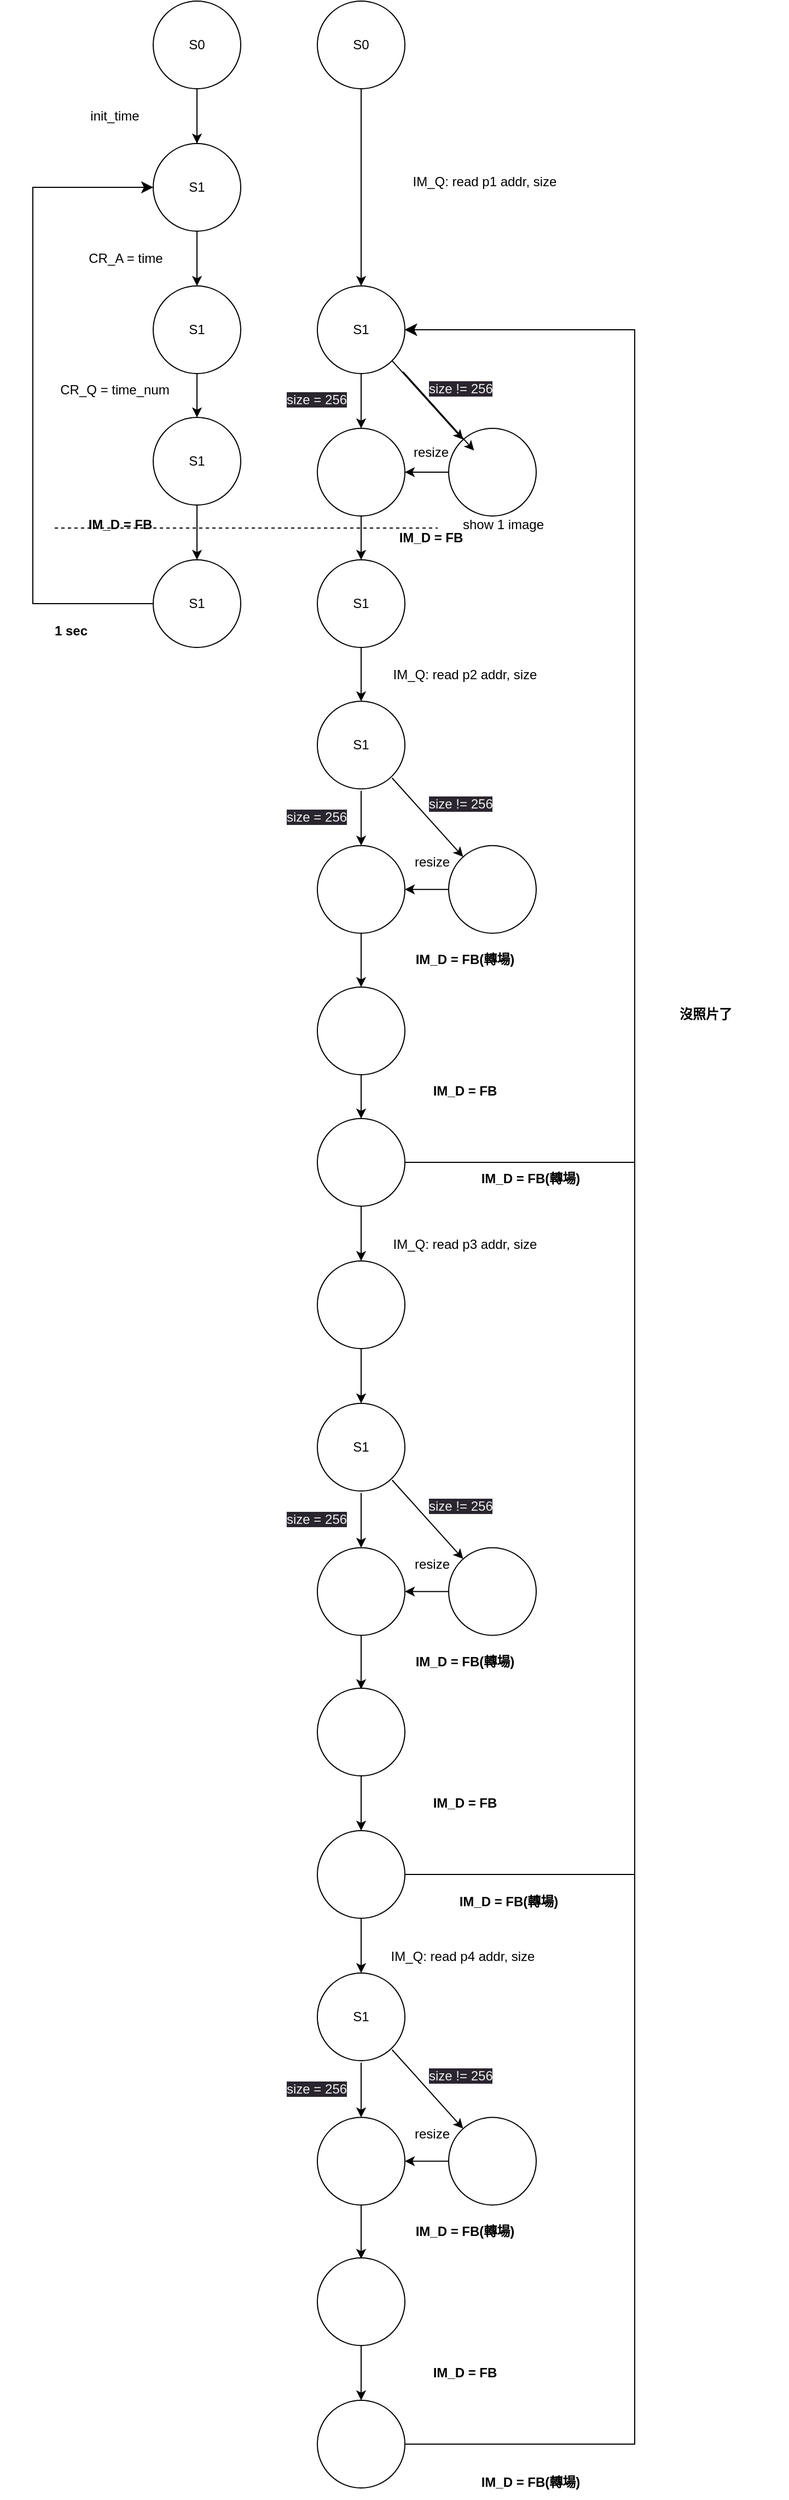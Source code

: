 <mxfile>
    <diagram id="hnw1SlXqg3iLBMmCQ3Hd" name="Page-1">
        <mxGraphModel dx="698" dy="1312" grid="1" gridSize="10" guides="1" tooltips="1" connect="1" arrows="1" fold="1" page="1" pageScale="1" pageWidth="850" pageHeight="1100" math="0" shadow="0">
            <root>
                <mxCell id="0"/>
                <mxCell id="1" parent="0"/>
                <mxCell id="4" style="edgeStyle=none;html=1;exitX=0.5;exitY=1;exitDx=0;exitDy=0;" parent="1" source="2" target="3" edge="1">
                    <mxGeometry relative="1" as="geometry"/>
                </mxCell>
                <mxCell id="13" style="edgeStyle=none;html=1;exitX=0.5;exitY=1;exitDx=0;exitDy=0;" parent="1" source="192" target="12" edge="1">
                    <mxGeometry relative="1" as="geometry">
                        <mxPoint x="570" y="220" as="sourcePoint"/>
                    </mxGeometry>
                </mxCell>
                <mxCell id="190" value="" style="edgeStyle=none;html=1;" edge="1" parent="1" source="2">
                    <mxGeometry relative="1" as="geometry">
                        <mxPoint x="420.0" y="280" as="targetPoint"/>
                    </mxGeometry>
                </mxCell>
                <mxCell id="2" value="S0" style="ellipse;whiteSpace=wrap;html=1;aspect=fixed;" parent="1" vertex="1">
                    <mxGeometry x="380" y="120" width="80" height="80" as="geometry"/>
                </mxCell>
                <mxCell id="3" value="S1" style="ellipse;whiteSpace=wrap;html=1;aspect=fixed;" parent="1" vertex="1">
                    <mxGeometry x="380" y="250" width="80" height="80" as="geometry"/>
                </mxCell>
                <mxCell id="5" value="init_time" style="text;html=1;strokeColor=none;fillColor=none;align=center;verticalAlign=middle;whiteSpace=wrap;rounded=0;" parent="1" vertex="1">
                    <mxGeometry x="295" y="210" width="100" height="30" as="geometry"/>
                </mxCell>
                <mxCell id="6" style="edgeStyle=none;html=1;" parent="1" edge="1">
                    <mxGeometry relative="1" as="geometry">
                        <mxPoint x="420" y="330" as="sourcePoint"/>
                        <mxPoint x="420" y="380" as="targetPoint"/>
                    </mxGeometry>
                </mxCell>
                <mxCell id="7" value="CR_A = time" style="text;html=1;strokeColor=none;fillColor=none;align=center;verticalAlign=middle;whiteSpace=wrap;rounded=0;" parent="1" vertex="1">
                    <mxGeometry x="290" y="340" width="130" height="30" as="geometry"/>
                </mxCell>
                <mxCell id="10" style="edgeStyle=none;html=1;" parent="1" source="8" target="9" edge="1">
                    <mxGeometry relative="1" as="geometry"/>
                </mxCell>
                <mxCell id="8" value="S1" style="ellipse;whiteSpace=wrap;html=1;aspect=fixed;" parent="1" vertex="1">
                    <mxGeometry x="380" y="380" width="80" height="80" as="geometry"/>
                </mxCell>
                <mxCell id="217" value="" style="edgeStyle=none;html=1;" edge="1" parent="1" source="9" target="215">
                    <mxGeometry relative="1" as="geometry"/>
                </mxCell>
                <mxCell id="9" value="S1" style="ellipse;whiteSpace=wrap;html=1;aspect=fixed;" parent="1" vertex="1">
                    <mxGeometry x="380" y="500" width="80" height="80" as="geometry"/>
                </mxCell>
                <mxCell id="11" value="CR_Q = time_num" style="text;html=1;strokeColor=none;fillColor=none;align=center;verticalAlign=middle;whiteSpace=wrap;rounded=0;" parent="1" vertex="1">
                    <mxGeometry x="280" y="460" width="130" height="30" as="geometry"/>
                </mxCell>
                <mxCell id="15" style="edgeStyle=none;html=1;entryX=0.5;entryY=0;entryDx=0;entryDy=0;" parent="1" source="12" target="14" edge="1">
                    <mxGeometry relative="1" as="geometry"/>
                </mxCell>
                <mxCell id="27" style="edgeStyle=none;html=1;exitX=1;exitY=1;exitDx=0;exitDy=0;" parent="1" source="12" target="20" edge="1">
                    <mxGeometry relative="1" as="geometry"/>
                </mxCell>
                <mxCell id="12" value="S1" style="ellipse;whiteSpace=wrap;html=1;aspect=fixed;" parent="1" vertex="1">
                    <mxGeometry x="530" y="380" width="80" height="80" as="geometry"/>
                </mxCell>
                <mxCell id="77" value="" style="edgeStyle=none;html=1;" edge="1" parent="1" source="14" target="75">
                    <mxGeometry relative="1" as="geometry"/>
                </mxCell>
                <mxCell id="14" value="" style="ellipse;whiteSpace=wrap;html=1;aspect=fixed;" parent="1" vertex="1">
                    <mxGeometry x="530" y="510" width="80" height="80" as="geometry"/>
                </mxCell>
                <mxCell id="16" value="IM_Q: read p1 addr, size" style="text;html=1;strokeColor=none;fillColor=none;align=center;verticalAlign=middle;whiteSpace=wrap;rounded=0;" parent="1" vertex="1">
                    <mxGeometry x="608" y="270" width="150" height="30" as="geometry"/>
                </mxCell>
                <mxCell id="30" style="edgeStyle=none;html=1;exitX=0;exitY=0.5;exitDx=0;exitDy=0;entryX=1;entryY=0.5;entryDx=0;entryDy=0;" parent="1" source="20" target="14" edge="1">
                    <mxGeometry relative="1" as="geometry"/>
                </mxCell>
                <mxCell id="20" value="" style="ellipse;whiteSpace=wrap;html=1;aspect=fixed;" parent="1" vertex="1">
                    <mxGeometry x="650" y="510" width="80" height="80" as="geometry"/>
                </mxCell>
                <mxCell id="26" value="&lt;span style=&quot;color: rgb(240, 240, 240); font-family: Helvetica; font-size: 12px; font-style: normal; font-variant-ligatures: normal; font-variant-caps: normal; font-weight: 400; letter-spacing: normal; orphans: 2; text-align: center; text-indent: 0px; text-transform: none; widows: 2; word-spacing: 0px; -webkit-text-stroke-width: 0px; background-color: rgb(42, 37, 47); text-decoration-thickness: initial; text-decoration-style: initial; text-decoration-color: initial; float: none; display: inline !important;&quot;&gt;size = 256&lt;/span&gt;" style="text;whiteSpace=wrap;html=1;fillColor=none;" parent="1" vertex="1">
                    <mxGeometry x="500" y="470" width="60" height="30" as="geometry"/>
                </mxCell>
                <mxCell id="28" value="&lt;span style=&quot;color: rgb(240, 240, 240); font-family: Helvetica; font-size: 12px; font-style: normal; font-variant-ligatures: normal; font-variant-caps: normal; font-weight: 400; letter-spacing: normal; orphans: 2; text-align: center; text-indent: 0px; text-transform: none; widows: 2; word-spacing: 0px; -webkit-text-stroke-width: 0px; background-color: rgb(42, 37, 47); text-decoration-thickness: initial; text-decoration-style: initial; text-decoration-color: initial; float: none; display: inline !important;&quot;&gt;size != 256&lt;/span&gt;" style="text;whiteSpace=wrap;html=1;fillColor=none;" parent="1" vertex="1">
                    <mxGeometry x="630" y="460" width="70" height="30" as="geometry"/>
                </mxCell>
                <mxCell id="38" value="" style="endArrow=none;dashed=1;html=1;" parent="1" edge="1">
                    <mxGeometry width="50" height="50" relative="1" as="geometry">
                        <mxPoint x="290" y="601" as="sourcePoint"/>
                        <mxPoint x="640" y="601" as="targetPoint"/>
                    </mxGeometry>
                </mxCell>
                <mxCell id="39" value="show 1 image" style="text;html=1;strokeColor=none;fillColor=none;align=center;verticalAlign=middle;whiteSpace=wrap;rounded=0;" parent="1" vertex="1">
                    <mxGeometry x="610" y="583" width="180" height="30" as="geometry"/>
                </mxCell>
                <mxCell id="44" value="IM_D = FB" style="text;html=1;strokeColor=none;fillColor=none;align=center;verticalAlign=middle;whiteSpace=wrap;rounded=0;fontStyle=1" parent="1" vertex="1">
                    <mxGeometry x="569" y="590" width="130" height="40" as="geometry"/>
                </mxCell>
                <mxCell id="45" value="IM_D = FB" style="text;html=1;strokeColor=none;fillColor=none;align=center;verticalAlign=middle;whiteSpace=wrap;rounded=0;fontStyle=1" parent="1" vertex="1">
                    <mxGeometry x="285" y="583" width="130" height="30" as="geometry"/>
                </mxCell>
                <mxCell id="63" value="S1" style="ellipse;whiteSpace=wrap;html=1;aspect=fixed;" vertex="1" parent="1">
                    <mxGeometry x="530" y="759.14" width="80" height="80" as="geometry"/>
                </mxCell>
                <mxCell id="64" value="IM_Q: read p2 addr, size" style="text;html=1;strokeColor=none;fillColor=none;align=center;verticalAlign=middle;whiteSpace=wrap;rounded=0;" vertex="1" parent="1">
                    <mxGeometry x="590" y="720" width="150" height="30" as="geometry"/>
                </mxCell>
                <mxCell id="65" style="edgeStyle=none;html=1;entryX=0.5;entryY=0;entryDx=0;entryDy=0;" edge="1" parent="1" target="67">
                    <mxGeometry relative="1" as="geometry">
                        <mxPoint x="570.0" y="840.86" as="sourcePoint"/>
                    </mxGeometry>
                </mxCell>
                <mxCell id="66" style="edgeStyle=none;html=1;exitX=1;exitY=1;exitDx=0;exitDy=0;" edge="1" parent="1" target="69">
                    <mxGeometry relative="1" as="geometry">
                        <mxPoint x="598.284" y="829.144" as="sourcePoint"/>
                    </mxGeometry>
                </mxCell>
                <mxCell id="80" value="" style="edgeStyle=none;html=1;" edge="1" parent="1" source="67" target="78">
                    <mxGeometry relative="1" as="geometry"/>
                </mxCell>
                <mxCell id="67" value="" style="ellipse;whiteSpace=wrap;html=1;aspect=fixed;" vertex="1" parent="1">
                    <mxGeometry x="530" y="890.86" width="80" height="80" as="geometry"/>
                </mxCell>
                <mxCell id="68" style="edgeStyle=none;html=1;exitX=0;exitY=0.5;exitDx=0;exitDy=0;entryX=1;entryY=0.5;entryDx=0;entryDy=0;" edge="1" parent="1" source="69" target="67">
                    <mxGeometry relative="1" as="geometry"/>
                </mxCell>
                <mxCell id="69" value="" style="ellipse;whiteSpace=wrap;html=1;aspect=fixed;" vertex="1" parent="1">
                    <mxGeometry x="650" y="890.86" width="80" height="80" as="geometry"/>
                </mxCell>
                <mxCell id="70" value="resize" style="text;html=1;strokeColor=none;fillColor=none;align=center;verticalAlign=middle;whiteSpace=wrap;rounded=0;" vertex="1" parent="1">
                    <mxGeometry x="600" y="890.86" width="70" height="30" as="geometry"/>
                </mxCell>
                <mxCell id="71" value="&lt;span style=&quot;color: rgb(240, 240, 240); font-family: Helvetica; font-size: 12px; font-style: normal; font-variant-ligatures: normal; font-variant-caps: normal; font-weight: 400; letter-spacing: normal; orphans: 2; text-align: center; text-indent: 0px; text-transform: none; widows: 2; word-spacing: 0px; -webkit-text-stroke-width: 0px; background-color: rgb(42, 37, 47); text-decoration-thickness: initial; text-decoration-style: initial; text-decoration-color: initial; float: none; display: inline !important;&quot;&gt;size = 256&lt;/span&gt;" style="text;whiteSpace=wrap;html=1;fillColor=none;" vertex="1" parent="1">
                    <mxGeometry x="500" y="850.86" width="60" height="30" as="geometry"/>
                </mxCell>
                <mxCell id="72" value="&lt;span style=&quot;color: rgb(240, 240, 240); font-family: Helvetica; font-size: 12px; font-style: normal; font-variant-ligatures: normal; font-variant-caps: normal; font-weight: 400; letter-spacing: normal; orphans: 2; text-align: center; text-indent: 0px; text-transform: none; widows: 2; word-spacing: 0px; -webkit-text-stroke-width: 0px; background-color: rgb(42, 37, 47); text-decoration-thickness: initial; text-decoration-style: initial; text-decoration-color: initial; float: none; display: inline !important;&quot;&gt;size != 256&lt;/span&gt;" style="text;whiteSpace=wrap;html=1;fillColor=none;" vertex="1" parent="1">
                    <mxGeometry x="630" y="839.14" width="70" height="30" as="geometry"/>
                </mxCell>
                <mxCell id="76" value="" style="edgeStyle=none;html=1;" edge="1" parent="1" source="75" target="63">
                    <mxGeometry relative="1" as="geometry"/>
                </mxCell>
                <mxCell id="75" value="S1" style="ellipse;whiteSpace=wrap;html=1;aspect=fixed;" vertex="1" parent="1">
                    <mxGeometry x="530" y="630" width="80" height="80" as="geometry"/>
                </mxCell>
                <mxCell id="82" value="" style="edgeStyle=none;html=1;" edge="1" parent="1" source="78" target="79">
                    <mxGeometry relative="1" as="geometry"/>
                </mxCell>
                <mxCell id="78" value="" style="ellipse;whiteSpace=wrap;html=1;aspect=fixed;" vertex="1" parent="1">
                    <mxGeometry x="530" y="1020" width="80" height="80" as="geometry"/>
                </mxCell>
                <mxCell id="92" value="" style="edgeStyle=none;html=1;entryX=0.5;entryY=0;entryDx=0;entryDy=0;" edge="1" parent="1" source="79" target="90">
                    <mxGeometry relative="1" as="geometry"/>
                </mxCell>
                <mxCell id="79" value="" style="ellipse;whiteSpace=wrap;html=1;aspect=fixed;direction=south;" vertex="1" parent="1">
                    <mxGeometry x="530" y="1140" width="80" height="80" as="geometry"/>
                </mxCell>
                <mxCell id="81" value="&lt;span style=&quot;font-weight: 700;&quot;&gt;IM_D = FB(轉場)&lt;/span&gt;" style="text;html=1;strokeColor=none;fillColor=none;align=center;verticalAlign=middle;whiteSpace=wrap;rounded=0;" vertex="1" parent="1">
                    <mxGeometry x="590" y="980" width="150" height="30" as="geometry"/>
                </mxCell>
                <mxCell id="83" value="&lt;span style=&quot;font-weight: 700;&quot;&gt;IM_D = FB&lt;/span&gt;" style="text;html=1;strokeColor=none;fillColor=none;align=center;verticalAlign=middle;whiteSpace=wrap;rounded=0;" vertex="1" parent="1">
                    <mxGeometry x="590" y="1100" width="150" height="30" as="geometry"/>
                </mxCell>
                <mxCell id="88" value="" style="edgeStyle=elbowEdgeStyle;elbow=horizontal;endArrow=classic;html=1;curved=0;rounded=0;endSize=8;startSize=8;entryX=1;entryY=0.5;entryDx=0;entryDy=0;" edge="1" parent="1" target="12">
                    <mxGeometry width="50" height="50" relative="1" as="geometry">
                        <mxPoint x="610" y="1180" as="sourcePoint"/>
                        <mxPoint x="660" y="1130" as="targetPoint"/>
                        <Array as="points">
                            <mxPoint x="820" y="1160"/>
                        </Array>
                    </mxGeometry>
                </mxCell>
                <mxCell id="89" value="&lt;span style=&quot;font-weight: 700;&quot;&gt;沒照片了&lt;/span&gt;" style="text;html=1;strokeColor=none;fillColor=none;align=center;verticalAlign=middle;whiteSpace=wrap;rounded=0;" vertex="1" parent="1">
                    <mxGeometry x="810" y="1030" width="150" height="30" as="geometry"/>
                </mxCell>
                <mxCell id="116" value="" style="edgeStyle=none;html=1;" edge="1" parent="1" source="90" target="105">
                    <mxGeometry relative="1" as="geometry"/>
                </mxCell>
                <mxCell id="90" value="" style="ellipse;whiteSpace=wrap;html=1;aspect=fixed;" vertex="1" parent="1">
                    <mxGeometry x="530" y="1270" width="80" height="80" as="geometry"/>
                </mxCell>
                <mxCell id="91" value="IM_Q: read p3 addr, size" style="text;html=1;strokeColor=none;fillColor=none;align=center;verticalAlign=middle;whiteSpace=wrap;rounded=0;" vertex="1" parent="1">
                    <mxGeometry x="590" y="1240" width="150" height="30" as="geometry"/>
                </mxCell>
                <mxCell id="94" style="edgeStyle=none;html=1;exitX=1;exitY=1;exitDx=0;exitDy=0;" edge="1" parent="1">
                    <mxGeometry relative="1" as="geometry">
                        <mxPoint x="608.284" y="458.284" as="sourcePoint"/>
                        <mxPoint x="673.215" y="530.292" as="targetPoint"/>
                    </mxGeometry>
                </mxCell>
                <mxCell id="96" style="edgeStyle=none;html=1;exitX=0;exitY=0.5;exitDx=0;exitDy=0;entryX=1;entryY=0.5;entryDx=0;entryDy=0;" edge="1" parent="1" source="97">
                    <mxGeometry relative="1" as="geometry">
                        <mxPoint x="620.0" y="430" as="targetPoint"/>
                    </mxGeometry>
                </mxCell>
                <mxCell id="98" value="resize" style="text;html=1;strokeColor=none;fillColor=none;align=center;verticalAlign=middle;whiteSpace=wrap;rounded=0;" vertex="1" parent="1">
                    <mxGeometry x="599" y="517" width="70" height="30" as="geometry"/>
                </mxCell>
                <mxCell id="105" value="S1" style="ellipse;whiteSpace=wrap;html=1;aspect=fixed;" vertex="1" parent="1">
                    <mxGeometry x="530" y="1400" width="80" height="80" as="geometry"/>
                </mxCell>
                <mxCell id="106" style="edgeStyle=none;html=1;entryX=0.5;entryY=0;entryDx=0;entryDy=0;" edge="1" parent="1" target="109">
                    <mxGeometry relative="1" as="geometry">
                        <mxPoint x="570.0" y="1481.72" as="sourcePoint"/>
                    </mxGeometry>
                </mxCell>
                <mxCell id="107" style="edgeStyle=none;html=1;exitX=1;exitY=1;exitDx=0;exitDy=0;" edge="1" parent="1" target="111">
                    <mxGeometry relative="1" as="geometry">
                        <mxPoint x="598.284" y="1470.004" as="sourcePoint"/>
                    </mxGeometry>
                </mxCell>
                <mxCell id="108" value="" style="edgeStyle=none;html=1;" edge="1" parent="1" source="109">
                    <mxGeometry relative="1" as="geometry">
                        <mxPoint x="570.0" y="1660.86" as="targetPoint"/>
                    </mxGeometry>
                </mxCell>
                <mxCell id="109" value="" style="ellipse;whiteSpace=wrap;html=1;aspect=fixed;" vertex="1" parent="1">
                    <mxGeometry x="530" y="1531.72" width="80" height="80" as="geometry"/>
                </mxCell>
                <mxCell id="110" style="edgeStyle=none;html=1;exitX=0;exitY=0.5;exitDx=0;exitDy=0;entryX=1;entryY=0.5;entryDx=0;entryDy=0;" edge="1" parent="1" source="111" target="109">
                    <mxGeometry relative="1" as="geometry"/>
                </mxCell>
                <mxCell id="111" value="" style="ellipse;whiteSpace=wrap;html=1;aspect=fixed;" vertex="1" parent="1">
                    <mxGeometry x="650" y="1531.72" width="80" height="80" as="geometry"/>
                </mxCell>
                <mxCell id="112" value="resize" style="text;html=1;strokeColor=none;fillColor=none;align=center;verticalAlign=middle;whiteSpace=wrap;rounded=0;" vertex="1" parent="1">
                    <mxGeometry x="600" y="1531.72" width="70" height="30" as="geometry"/>
                </mxCell>
                <mxCell id="113" value="&lt;span style=&quot;color: rgb(240, 240, 240); font-family: Helvetica; font-size: 12px; font-style: normal; font-variant-ligatures: normal; font-variant-caps: normal; font-weight: 400; letter-spacing: normal; orphans: 2; text-align: center; text-indent: 0px; text-transform: none; widows: 2; word-spacing: 0px; -webkit-text-stroke-width: 0px; background-color: rgb(42, 37, 47); text-decoration-thickness: initial; text-decoration-style: initial; text-decoration-color: initial; float: none; display: inline !important;&quot;&gt;size = 256&lt;/span&gt;" style="text;whiteSpace=wrap;html=1;fillColor=none;" vertex="1" parent="1">
                    <mxGeometry x="500" y="1491.72" width="60" height="30" as="geometry"/>
                </mxCell>
                <mxCell id="114" value="&lt;span style=&quot;color: rgb(240, 240, 240); font-family: Helvetica; font-size: 12px; font-style: normal; font-variant-ligatures: normal; font-variant-caps: normal; font-weight: 400; letter-spacing: normal; orphans: 2; text-align: center; text-indent: 0px; text-transform: none; widows: 2; word-spacing: 0px; -webkit-text-stroke-width: 0px; background-color: rgb(42, 37, 47); text-decoration-thickness: initial; text-decoration-style: initial; text-decoration-color: initial; float: none; display: inline !important;&quot;&gt;size != 256&lt;/span&gt;" style="text;whiteSpace=wrap;html=1;fillColor=none;" vertex="1" parent="1">
                    <mxGeometry x="630" y="1480" width="70" height="30" as="geometry"/>
                </mxCell>
                <mxCell id="115" value="&lt;span style=&quot;font-weight: 700;&quot;&gt;IM_D = FB(轉場)&lt;/span&gt;" style="text;html=1;strokeColor=none;fillColor=none;align=center;verticalAlign=middle;whiteSpace=wrap;rounded=0;" vertex="1" parent="1">
                    <mxGeometry x="590" y="1620.86" width="150" height="30" as="geometry"/>
                </mxCell>
                <mxCell id="120" value="" style="edgeStyle=none;html=1;" edge="1" parent="1" source="117" target="118">
                    <mxGeometry relative="1" as="geometry"/>
                </mxCell>
                <mxCell id="117" value="" style="ellipse;whiteSpace=wrap;html=1;aspect=fixed;" vertex="1" parent="1">
                    <mxGeometry x="530" y="1660" width="80" height="80" as="geometry"/>
                </mxCell>
                <mxCell id="118" value="" style="ellipse;whiteSpace=wrap;html=1;aspect=fixed;direction=south;" vertex="1" parent="1">
                    <mxGeometry x="530" y="1790" width="80" height="80" as="geometry"/>
                </mxCell>
                <mxCell id="119" value="&lt;span style=&quot;font-weight: 700;&quot;&gt;IM_D = FB&lt;/span&gt;" style="text;html=1;strokeColor=none;fillColor=none;align=center;verticalAlign=middle;whiteSpace=wrap;rounded=0;" vertex="1" parent="1">
                    <mxGeometry x="590" y="1750" width="150" height="30" as="geometry"/>
                </mxCell>
                <mxCell id="123" value="" style="edgeStyle=elbowEdgeStyle;elbow=horizontal;endArrow=classic;html=1;curved=0;rounded=0;endSize=8;startSize=8;entryX=1;entryY=0.5;entryDx=0;entryDy=0;" edge="1" parent="1" target="12">
                    <mxGeometry width="50" height="50" relative="1" as="geometry">
                        <mxPoint x="610" y="1830" as="sourcePoint"/>
                        <mxPoint x="660" y="1780" as="targetPoint"/>
                        <Array as="points">
                            <mxPoint x="820" y="1810"/>
                        </Array>
                    </mxGeometry>
                </mxCell>
                <mxCell id="170" value="" style="edgeStyle=none;html=1;" edge="1" parent="1" target="173">
                    <mxGeometry relative="1" as="geometry">
                        <mxPoint x="570" y="1870" as="sourcePoint"/>
                    </mxGeometry>
                </mxCell>
                <mxCell id="172" value="IM_Q: read p4 addr, size" style="text;html=1;strokeColor=none;fillColor=none;align=center;verticalAlign=middle;whiteSpace=wrap;rounded=0;" vertex="1" parent="1">
                    <mxGeometry x="588" y="1890" width="150" height="30" as="geometry"/>
                </mxCell>
                <mxCell id="173" value="S1" style="ellipse;whiteSpace=wrap;html=1;aspect=fixed;" vertex="1" parent="1">
                    <mxGeometry x="530" y="1920" width="80" height="80" as="geometry"/>
                </mxCell>
                <mxCell id="174" style="edgeStyle=none;html=1;entryX=0.5;entryY=0;entryDx=0;entryDy=0;" edge="1" parent="1" target="177">
                    <mxGeometry relative="1" as="geometry">
                        <mxPoint x="570.0" y="2001.72" as="sourcePoint"/>
                    </mxGeometry>
                </mxCell>
                <mxCell id="175" style="edgeStyle=none;html=1;exitX=1;exitY=1;exitDx=0;exitDy=0;" edge="1" parent="1" target="179">
                    <mxGeometry relative="1" as="geometry">
                        <mxPoint x="598.284" y="1990.004" as="sourcePoint"/>
                    </mxGeometry>
                </mxCell>
                <mxCell id="176" value="" style="edgeStyle=none;html=1;" edge="1" parent="1" source="177">
                    <mxGeometry relative="1" as="geometry">
                        <mxPoint x="570.0" y="2180.86" as="targetPoint"/>
                    </mxGeometry>
                </mxCell>
                <mxCell id="177" value="" style="ellipse;whiteSpace=wrap;html=1;aspect=fixed;" vertex="1" parent="1">
                    <mxGeometry x="530" y="2051.72" width="80" height="80" as="geometry"/>
                </mxCell>
                <mxCell id="178" style="edgeStyle=none;html=1;exitX=0;exitY=0.5;exitDx=0;exitDy=0;entryX=1;entryY=0.5;entryDx=0;entryDy=0;" edge="1" parent="1" source="179" target="177">
                    <mxGeometry relative="1" as="geometry"/>
                </mxCell>
                <mxCell id="179" value="" style="ellipse;whiteSpace=wrap;html=1;aspect=fixed;" vertex="1" parent="1">
                    <mxGeometry x="650" y="2051.72" width="80" height="80" as="geometry"/>
                </mxCell>
                <mxCell id="180" value="resize" style="text;html=1;strokeColor=none;fillColor=none;align=center;verticalAlign=middle;whiteSpace=wrap;rounded=0;" vertex="1" parent="1">
                    <mxGeometry x="600" y="2051.72" width="70" height="30" as="geometry"/>
                </mxCell>
                <mxCell id="181" value="&lt;span style=&quot;color: rgb(240, 240, 240); font-family: Helvetica; font-size: 12px; font-style: normal; font-variant-ligatures: normal; font-variant-caps: normal; font-weight: 400; letter-spacing: normal; orphans: 2; text-align: center; text-indent: 0px; text-transform: none; widows: 2; word-spacing: 0px; -webkit-text-stroke-width: 0px; background-color: rgb(42, 37, 47); text-decoration-thickness: initial; text-decoration-style: initial; text-decoration-color: initial; float: none; display: inline !important;&quot;&gt;size = 256&lt;/span&gt;" style="text;whiteSpace=wrap;html=1;fillColor=none;" vertex="1" parent="1">
                    <mxGeometry x="500" y="2011.72" width="60" height="30" as="geometry"/>
                </mxCell>
                <mxCell id="182" value="&lt;span style=&quot;color: rgb(240, 240, 240); font-family: Helvetica; font-size: 12px; font-style: normal; font-variant-ligatures: normal; font-variant-caps: normal; font-weight: 400; letter-spacing: normal; orphans: 2; text-align: center; text-indent: 0px; text-transform: none; widows: 2; word-spacing: 0px; -webkit-text-stroke-width: 0px; background-color: rgb(42, 37, 47); text-decoration-thickness: initial; text-decoration-style: initial; text-decoration-color: initial; float: none; display: inline !important;&quot;&gt;size != 256&lt;/span&gt;" style="text;whiteSpace=wrap;html=1;fillColor=none;" vertex="1" parent="1">
                    <mxGeometry x="630" y="2000" width="70" height="30" as="geometry"/>
                </mxCell>
                <mxCell id="183" value="&lt;span style=&quot;font-weight: 700;&quot;&gt;IM_D = FB(轉場)&lt;/span&gt;" style="text;html=1;strokeColor=none;fillColor=none;align=center;verticalAlign=middle;whiteSpace=wrap;rounded=0;" vertex="1" parent="1">
                    <mxGeometry x="590" y="2140.86" width="150" height="30" as="geometry"/>
                </mxCell>
                <mxCell id="184" value="" style="edgeStyle=none;html=1;" edge="1" parent="1" source="185" target="186">
                    <mxGeometry relative="1" as="geometry"/>
                </mxCell>
                <mxCell id="185" value="" style="ellipse;whiteSpace=wrap;html=1;aspect=fixed;" vertex="1" parent="1">
                    <mxGeometry x="530" y="2180" width="80" height="80" as="geometry"/>
                </mxCell>
                <mxCell id="186" value="" style="ellipse;whiteSpace=wrap;html=1;aspect=fixed;direction=south;" vertex="1" parent="1">
                    <mxGeometry x="530" y="2310" width="80" height="80" as="geometry"/>
                </mxCell>
                <mxCell id="187" value="&lt;span style=&quot;font-weight: 700;&quot;&gt;IM_D = FB&lt;/span&gt;" style="text;html=1;strokeColor=none;fillColor=none;align=center;verticalAlign=middle;whiteSpace=wrap;rounded=0;" vertex="1" parent="1">
                    <mxGeometry x="590" y="2270" width="150" height="30" as="geometry"/>
                </mxCell>
                <mxCell id="192" value="S0" style="ellipse;whiteSpace=wrap;html=1;aspect=fixed;" vertex="1" parent="1">
                    <mxGeometry x="530" y="120" width="80" height="80" as="geometry"/>
                </mxCell>
                <mxCell id="214" value="" style="edgeStyle=elbowEdgeStyle;elbow=vertical;endArrow=classic;html=1;curved=0;rounded=0;endSize=8;startSize=8;entryX=0;entryY=0.5;entryDx=0;entryDy=0;exitX=0;exitY=0.5;exitDx=0;exitDy=0;startArrow=none;" edge="1" parent="1" source="215" target="3">
                    <mxGeometry width="50" height="50" relative="1" as="geometry">
                        <mxPoint x="120" y="600" as="sourcePoint"/>
                        <mxPoint x="330" y="330" as="targetPoint"/>
                        <Array as="points">
                            <mxPoint x="270" y="480"/>
                        </Array>
                    </mxGeometry>
                </mxCell>
                <mxCell id="215" value="S1" style="ellipse;whiteSpace=wrap;html=1;aspect=fixed;" vertex="1" parent="1">
                    <mxGeometry x="380" y="630" width="80" height="80" as="geometry"/>
                </mxCell>
                <mxCell id="218" value="1 sec" style="text;html=1;strokeColor=none;fillColor=none;align=center;verticalAlign=middle;whiteSpace=wrap;rounded=0;fontStyle=1" vertex="1" parent="1">
                    <mxGeometry x="240" y="680" width="130" height="30" as="geometry"/>
                </mxCell>
                <mxCell id="220" value="" style="edgeStyle=elbowEdgeStyle;elbow=horizontal;endArrow=classic;html=1;curved=0;rounded=0;endSize=8;startSize=8;exitX=0.5;exitY=0;exitDx=0;exitDy=0;entryX=1;entryY=0.5;entryDx=0;entryDy=0;" edge="1" parent="1" source="186" target="12">
                    <mxGeometry width="50" height="50" relative="1" as="geometry">
                        <mxPoint x="620.0" y="1840" as="sourcePoint"/>
                        <mxPoint x="620" y="420" as="targetPoint"/>
                        <Array as="points">
                            <mxPoint x="820" y="1390"/>
                        </Array>
                    </mxGeometry>
                </mxCell>
                <mxCell id="221" value="&lt;span style=&quot;font-weight: 700;&quot;&gt;IM_D = FB(轉場)&lt;/span&gt;" style="text;html=1;strokeColor=none;fillColor=none;align=center;verticalAlign=middle;whiteSpace=wrap;rounded=0;" vertex="1" parent="1">
                    <mxGeometry x="650" y="1180" width="150" height="30" as="geometry"/>
                </mxCell>
                <mxCell id="222" value="&lt;span style=&quot;font-weight: 700;&quot;&gt;IM_D = FB(轉場)&lt;/span&gt;" style="text;html=1;strokeColor=none;fillColor=none;align=center;verticalAlign=middle;whiteSpace=wrap;rounded=0;" vertex="1" parent="1">
                    <mxGeometry x="630" y="1840" width="150" height="30" as="geometry"/>
                </mxCell>
                <mxCell id="223" value="&lt;span style=&quot;font-weight: 700;&quot;&gt;IM_D = FB(轉場)&lt;/span&gt;" style="text;html=1;strokeColor=none;fillColor=none;align=center;verticalAlign=middle;whiteSpace=wrap;rounded=0;" vertex="1" parent="1">
                    <mxGeometry x="650" y="2370" width="150" height="30" as="geometry"/>
                </mxCell>
            </root>
        </mxGraphModel>
    </diagram>
</mxfile>